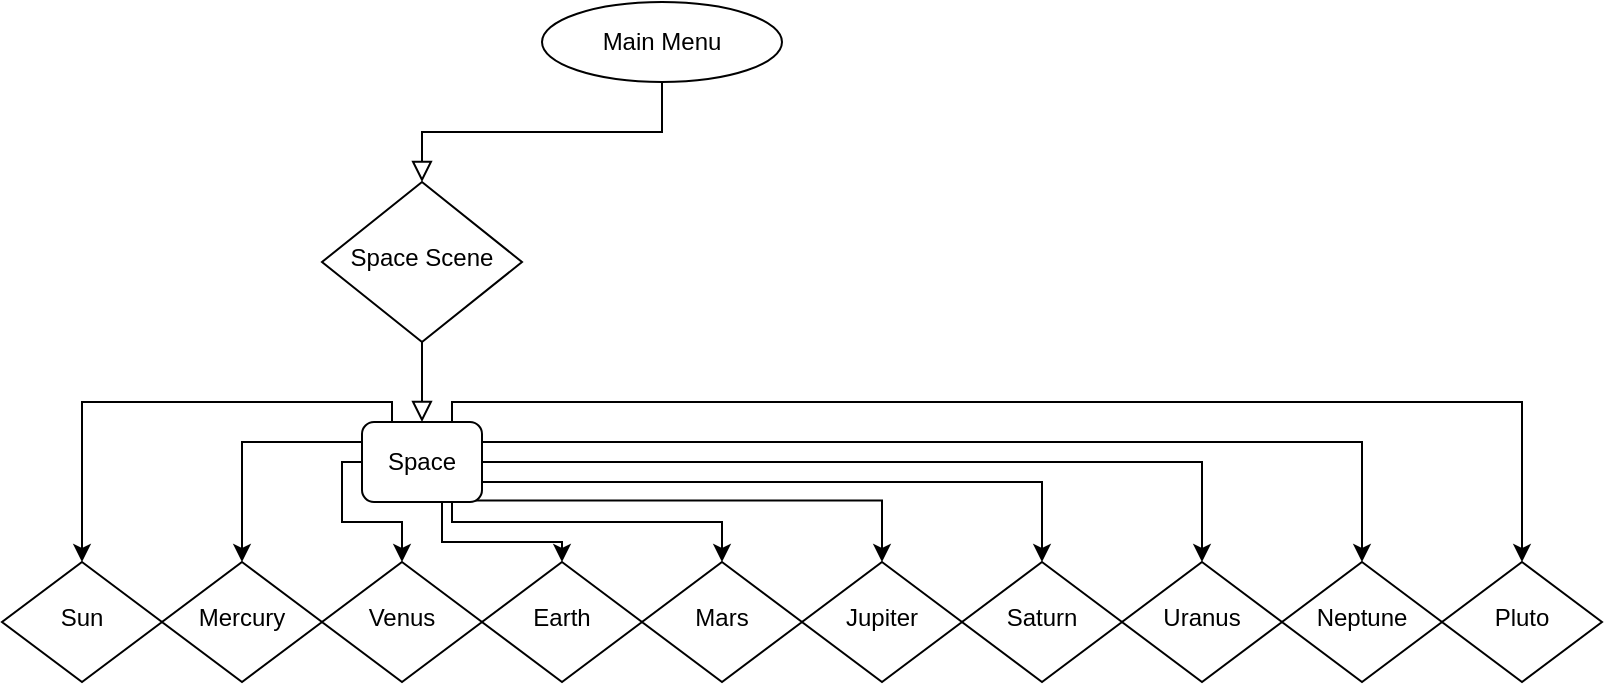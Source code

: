 <mxfile version="13.10.0" type="device"><diagram id="C5RBs43oDa-KdzZeNtuy" name="Page-1"><mxGraphModel dx="982" dy="526" grid="1" gridSize="10" guides="1" tooltips="1" connect="1" arrows="1" fold="1" page="1" pageScale="1" pageWidth="827" pageHeight="1169" math="0" shadow="0"><root><mxCell id="WIyWlLk6GJQsqaUBKTNV-0"/><mxCell id="WIyWlLk6GJQsqaUBKTNV-1" parent="WIyWlLk6GJQsqaUBKTNV-0"/><mxCell id="WIyWlLk6GJQsqaUBKTNV-2" value="" style="rounded=0;html=1;jettySize=auto;orthogonalLoop=1;fontSize=11;endArrow=block;endFill=0;endSize=8;strokeWidth=1;shadow=0;labelBackgroundColor=none;edgeStyle=orthogonalEdgeStyle;exitX=0.5;exitY=1;exitDx=0;exitDy=0;" parent="WIyWlLk6GJQsqaUBKTNV-1" source="yQDk2s4MvM32ep13qq9S-2" target="WIyWlLk6GJQsqaUBKTNV-6" edge="1"><mxGeometry relative="1" as="geometry"><mxPoint x="290" y="120" as="sourcePoint"/></mxGeometry></mxCell><mxCell id="WIyWlLk6GJQsqaUBKTNV-5" value="&lt;div&gt;&lt;br&gt;&lt;/div&gt;&lt;div&gt;&lt;br&gt;&lt;/div&gt;" style="edgeStyle=orthogonalEdgeStyle;rounded=0;jettySize=auto;orthogonalLoop=1;fontSize=11;endArrow=block;endFill=0;endSize=8;strokeWidth=1;shadow=0;labelBackgroundColor=none;html=1;" parent="WIyWlLk6GJQsqaUBKTNV-1" source="WIyWlLk6GJQsqaUBKTNV-6" target="WIyWlLk6GJQsqaUBKTNV-7" edge="1"><mxGeometry x="-0.391" y="40" relative="1" as="geometry"><mxPoint as="offset"/></mxGeometry></mxCell><mxCell id="WIyWlLk6GJQsqaUBKTNV-6" value="Space Scene" style="rhombus;whiteSpace=wrap;html=1;shadow=0;fontFamily=Helvetica;fontSize=12;align=center;strokeWidth=1;spacing=6;spacingTop=-4;" parent="WIyWlLk6GJQsqaUBKTNV-1" vertex="1"><mxGeometry x="160" y="170" width="100" height="80" as="geometry"/></mxCell><mxCell id="yQDk2s4MvM32ep13qq9S-23" style="edgeStyle=orthogonalEdgeStyle;rounded=0;orthogonalLoop=1;jettySize=auto;html=1;exitX=0.75;exitY=0;exitDx=0;exitDy=0;entryX=0.5;entryY=0;entryDx=0;entryDy=0;" edge="1" parent="WIyWlLk6GJQsqaUBKTNV-1" source="WIyWlLk6GJQsqaUBKTNV-7" target="yQDk2s4MvM32ep13qq9S-12"><mxGeometry relative="1" as="geometry"><Array as="points"><mxPoint x="225" y="280"/><mxPoint x="760" y="280"/></Array></mxGeometry></mxCell><mxCell id="yQDk2s4MvM32ep13qq9S-25" style="edgeStyle=orthogonalEdgeStyle;rounded=0;orthogonalLoop=1;jettySize=auto;html=1;exitX=1;exitY=0.25;exitDx=0;exitDy=0;entryX=0.5;entryY=0;entryDx=0;entryDy=0;" edge="1" parent="WIyWlLk6GJQsqaUBKTNV-1" source="WIyWlLk6GJQsqaUBKTNV-7" target="yQDk2s4MvM32ep13qq9S-11"><mxGeometry relative="1" as="geometry"/></mxCell><mxCell id="yQDk2s4MvM32ep13qq9S-26" style="edgeStyle=orthogonalEdgeStyle;rounded=0;orthogonalLoop=1;jettySize=auto;html=1;exitX=1;exitY=0.5;exitDx=0;exitDy=0;entryX=0.5;entryY=0;entryDx=0;entryDy=0;" edge="1" parent="WIyWlLk6GJQsqaUBKTNV-1" source="WIyWlLk6GJQsqaUBKTNV-7" target="yQDk2s4MvM32ep13qq9S-8"><mxGeometry relative="1" as="geometry"/></mxCell><mxCell id="yQDk2s4MvM32ep13qq9S-27" style="edgeStyle=orthogonalEdgeStyle;rounded=0;orthogonalLoop=1;jettySize=auto;html=1;exitX=1;exitY=0.75;exitDx=0;exitDy=0;entryX=0.5;entryY=0;entryDx=0;entryDy=0;" edge="1" parent="WIyWlLk6GJQsqaUBKTNV-1" source="WIyWlLk6GJQsqaUBKTNV-7" target="yQDk2s4MvM32ep13qq9S-10"><mxGeometry relative="1" as="geometry"/></mxCell><mxCell id="yQDk2s4MvM32ep13qq9S-29" style="edgeStyle=orthogonalEdgeStyle;rounded=0;orthogonalLoop=1;jettySize=auto;html=1;exitX=0.25;exitY=0;exitDx=0;exitDy=0;entryX=0.5;entryY=0;entryDx=0;entryDy=0;" edge="1" parent="WIyWlLk6GJQsqaUBKTNV-1" source="WIyWlLk6GJQsqaUBKTNV-7" target="yQDk2s4MvM32ep13qq9S-1"><mxGeometry relative="1" as="geometry"><Array as="points"><mxPoint x="195" y="280"/><mxPoint x="40" y="280"/></Array></mxGeometry></mxCell><mxCell id="yQDk2s4MvM32ep13qq9S-30" style="edgeStyle=orthogonalEdgeStyle;rounded=0;orthogonalLoop=1;jettySize=auto;html=1;exitX=0;exitY=0.25;exitDx=0;exitDy=0;entryX=0.5;entryY=0;entryDx=0;entryDy=0;" edge="1" parent="WIyWlLk6GJQsqaUBKTNV-1" source="WIyWlLk6GJQsqaUBKTNV-7" target="yQDk2s4MvM32ep13qq9S-4"><mxGeometry relative="1" as="geometry"/></mxCell><mxCell id="yQDk2s4MvM32ep13qq9S-31" style="edgeStyle=orthogonalEdgeStyle;rounded=0;orthogonalLoop=1;jettySize=auto;html=1;exitX=0;exitY=0.5;exitDx=0;exitDy=0;entryX=0.5;entryY=0;entryDx=0;entryDy=0;" edge="1" parent="WIyWlLk6GJQsqaUBKTNV-1" source="WIyWlLk6GJQsqaUBKTNV-7" target="yQDk2s4MvM32ep13qq9S-5"><mxGeometry relative="1" as="geometry"><Array as="points"><mxPoint x="170" y="310"/><mxPoint x="170" y="340"/><mxPoint x="200" y="340"/></Array></mxGeometry></mxCell><mxCell id="yQDk2s4MvM32ep13qq9S-32" style="edgeStyle=orthogonalEdgeStyle;rounded=0;orthogonalLoop=1;jettySize=auto;html=1;exitX=0.25;exitY=1;exitDx=0;exitDy=0;" edge="1" parent="WIyWlLk6GJQsqaUBKTNV-1" source="WIyWlLk6GJQsqaUBKTNV-7"><mxGeometry relative="1" as="geometry"><mxPoint x="195.143" y="330.19" as="targetPoint"/></mxGeometry></mxCell><mxCell id="yQDk2s4MvM32ep13qq9S-33" style="edgeStyle=orthogonalEdgeStyle;rounded=0;orthogonalLoop=1;jettySize=auto;html=1;exitX=0.5;exitY=1;exitDx=0;exitDy=0;entryX=0.5;entryY=0;entryDx=0;entryDy=0;" edge="1" parent="WIyWlLk6GJQsqaUBKTNV-1" source="WIyWlLk6GJQsqaUBKTNV-7" target="yQDk2s4MvM32ep13qq9S-7"><mxGeometry relative="1" as="geometry"><Array as="points"><mxPoint x="220" y="330"/><mxPoint x="220" y="350"/><mxPoint x="280" y="350"/></Array></mxGeometry></mxCell><mxCell id="yQDk2s4MvM32ep13qq9S-35" style="edgeStyle=orthogonalEdgeStyle;rounded=0;orthogonalLoop=1;jettySize=auto;html=1;exitX=0.75;exitY=1;exitDx=0;exitDy=0;entryX=0.5;entryY=0;entryDx=0;entryDy=0;" edge="1" parent="WIyWlLk6GJQsqaUBKTNV-1" source="WIyWlLk6GJQsqaUBKTNV-7" target="yQDk2s4MvM32ep13qq9S-9"><mxGeometry relative="1" as="geometry"><Array as="points"><mxPoint x="225" y="340"/><mxPoint x="360" y="340"/></Array></mxGeometry></mxCell><mxCell id="yQDk2s4MvM32ep13qq9S-36" style="edgeStyle=orthogonalEdgeStyle;rounded=0;orthogonalLoop=1;jettySize=auto;html=1;exitX=0.824;exitY=0.981;exitDx=0;exitDy=0;entryX=0.5;entryY=0;entryDx=0;entryDy=0;exitPerimeter=0;" edge="1" parent="WIyWlLk6GJQsqaUBKTNV-1" source="WIyWlLk6GJQsqaUBKTNV-7" target="yQDk2s4MvM32ep13qq9S-6"><mxGeometry relative="1" as="geometry"><Array as="points"><mxPoint x="440" y="329"/></Array></mxGeometry></mxCell><mxCell id="WIyWlLk6GJQsqaUBKTNV-7" value="Space" style="rounded=1;whiteSpace=wrap;html=1;fontSize=12;glass=0;strokeWidth=1;shadow=0;" parent="WIyWlLk6GJQsqaUBKTNV-1" vertex="1"><mxGeometry x="180" y="290" width="60" height="40" as="geometry"/></mxCell><mxCell id="yQDk2s4MvM32ep13qq9S-1" value="&lt;div&gt;Sun&lt;/div&gt;" style="rhombus;whiteSpace=wrap;html=1;shadow=0;fontFamily=Helvetica;fontSize=12;align=center;strokeWidth=1;spacing=6;spacingTop=-4;" vertex="1" parent="WIyWlLk6GJQsqaUBKTNV-1"><mxGeometry y="360" width="80" height="60" as="geometry"/></mxCell><mxCell id="yQDk2s4MvM32ep13qq9S-2" value="&lt;div&gt;Main Menu&lt;/div&gt;" style="ellipse;whiteSpace=wrap;html=1;" vertex="1" parent="WIyWlLk6GJQsqaUBKTNV-1"><mxGeometry x="270" y="80" width="120" height="40" as="geometry"/></mxCell><mxCell id="yQDk2s4MvM32ep13qq9S-4" value="Mercury" style="rhombus;whiteSpace=wrap;html=1;shadow=0;fontFamily=Helvetica;fontSize=12;align=center;strokeWidth=1;spacing=6;spacingTop=-4;" vertex="1" parent="WIyWlLk6GJQsqaUBKTNV-1"><mxGeometry x="80" y="360" width="80" height="60" as="geometry"/></mxCell><mxCell id="yQDk2s4MvM32ep13qq9S-5" value="&lt;div&gt;Venus&lt;/div&gt;" style="rhombus;whiteSpace=wrap;html=1;shadow=0;fontFamily=Helvetica;fontSize=12;align=center;strokeWidth=1;spacing=6;spacingTop=-4;" vertex="1" parent="WIyWlLk6GJQsqaUBKTNV-1"><mxGeometry x="160" y="360" width="80" height="60" as="geometry"/></mxCell><mxCell id="yQDk2s4MvM32ep13qq9S-6" value="Jupiter" style="rhombus;whiteSpace=wrap;html=1;shadow=0;fontFamily=Helvetica;fontSize=12;align=center;strokeWidth=1;spacing=6;spacingTop=-4;" vertex="1" parent="WIyWlLk6GJQsqaUBKTNV-1"><mxGeometry x="400" y="360" width="80" height="60" as="geometry"/></mxCell><mxCell id="yQDk2s4MvM32ep13qq9S-7" value="Earth" style="rhombus;whiteSpace=wrap;html=1;shadow=0;fontFamily=Helvetica;fontSize=12;align=center;strokeWidth=1;spacing=6;spacingTop=-4;" vertex="1" parent="WIyWlLk6GJQsqaUBKTNV-1"><mxGeometry x="240" y="360" width="80" height="60" as="geometry"/></mxCell><mxCell id="yQDk2s4MvM32ep13qq9S-8" value="Uranus" style="rhombus;whiteSpace=wrap;html=1;shadow=0;fontFamily=Helvetica;fontSize=12;align=center;strokeWidth=1;spacing=6;spacingTop=-4;" vertex="1" parent="WIyWlLk6GJQsqaUBKTNV-1"><mxGeometry x="560" y="360" width="80" height="60" as="geometry"/></mxCell><mxCell id="yQDk2s4MvM32ep13qq9S-9" value="Mars" style="rhombus;whiteSpace=wrap;html=1;shadow=0;fontFamily=Helvetica;fontSize=12;align=center;strokeWidth=1;spacing=6;spacingTop=-4;" vertex="1" parent="WIyWlLk6GJQsqaUBKTNV-1"><mxGeometry x="320" y="360" width="80" height="60" as="geometry"/></mxCell><mxCell id="yQDk2s4MvM32ep13qq9S-10" value="Saturn" style="rhombus;whiteSpace=wrap;html=1;shadow=0;fontFamily=Helvetica;fontSize=12;align=center;strokeWidth=1;spacing=6;spacingTop=-4;" vertex="1" parent="WIyWlLk6GJQsqaUBKTNV-1"><mxGeometry x="480" y="360" width="80" height="60" as="geometry"/></mxCell><mxCell id="yQDk2s4MvM32ep13qq9S-11" value="Neptune" style="rhombus;whiteSpace=wrap;html=1;shadow=0;fontFamily=Helvetica;fontSize=12;align=center;strokeWidth=1;spacing=6;spacingTop=-4;" vertex="1" parent="WIyWlLk6GJQsqaUBKTNV-1"><mxGeometry x="640" y="360" width="80" height="60" as="geometry"/></mxCell><mxCell id="yQDk2s4MvM32ep13qq9S-12" value="Pluto" style="rhombus;whiteSpace=wrap;html=1;shadow=0;fontFamily=Helvetica;fontSize=12;align=center;strokeWidth=1;spacing=6;spacingTop=-4;" vertex="1" parent="WIyWlLk6GJQsqaUBKTNV-1"><mxGeometry x="720" y="360" width="80" height="60" as="geometry"/></mxCell></root></mxGraphModel></diagram></mxfile>